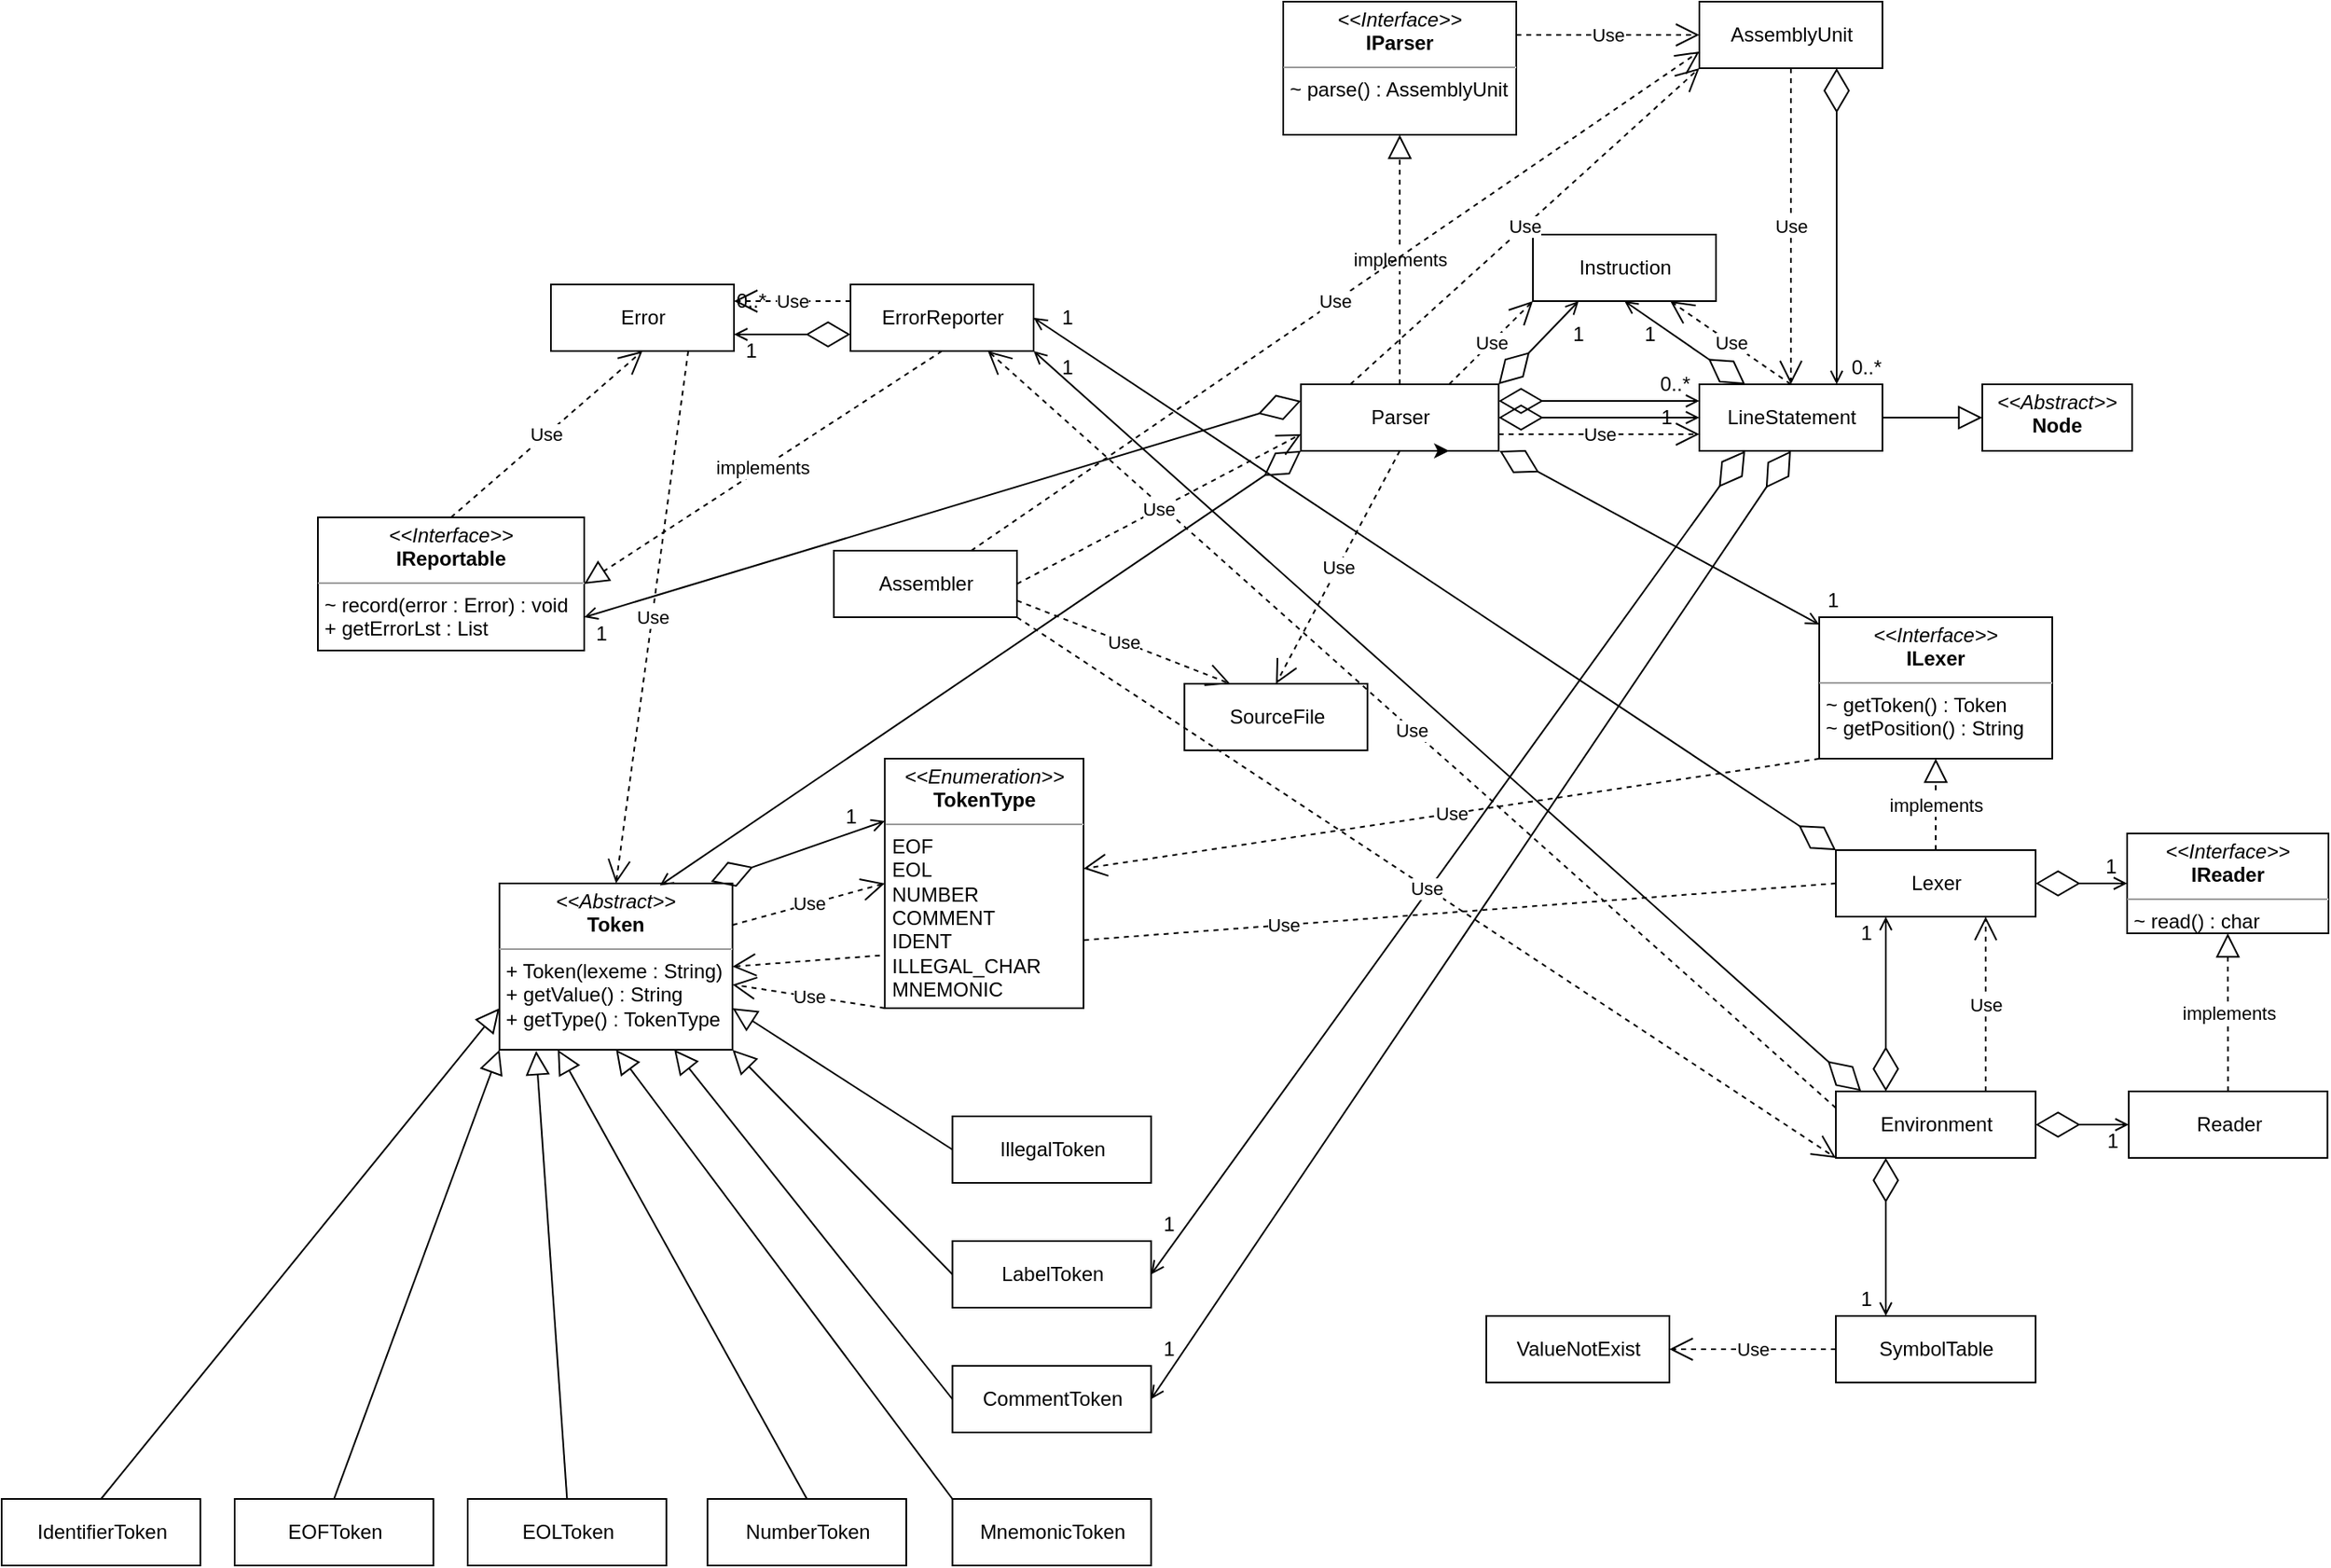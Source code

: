 <mxfile version="13.10.0" type="device"><diagram id="C5RBs43oDa-KdzZeNtuy" name="Page-1"><mxGraphModel dx="1621" dy="682" grid="1" gridSize="10" guides="1" tooltips="1" connect="1" arrows="1" fold="1" page="0" pageScale="1" pageWidth="827" pageHeight="1169" math="0" shadow="0"><root><mxCell id="WIyWlLk6GJQsqaUBKTNV-0"/><mxCell id="WIyWlLk6GJQsqaUBKTNV-1" parent="WIyWlLk6GJQsqaUBKTNV-0"/><mxCell id="xSu46usnXrY1J6GmOUCb-12" value="Assembler" style="html=1;" parent="WIyWlLk6GJQsqaUBKTNV-1" vertex="1"><mxGeometry x="370" y="350" width="110" height="40" as="geometry"/></mxCell><mxCell id="xSu46usnXrY1J6GmOUCb-17" value="Error" style="html=1;" parent="WIyWlLk6GJQsqaUBKTNV-1" vertex="1"><mxGeometry x="200" y="190" width="110" height="40" as="geometry"/></mxCell><mxCell id="xSu46usnXrY1J6GmOUCb-23" value="SourceFile" style="html=1;" parent="WIyWlLk6GJQsqaUBKTNV-1" vertex="1"><mxGeometry x="580.63" y="430" width="110" height="40" as="geometry"/></mxCell><mxCell id="xSu46usnXrY1J6GmOUCb-26" value="&lt;p style=&quot;margin: 0px ; margin-top: 4px ; text-align: center&quot;&gt;&lt;i&gt;&amp;lt;&amp;lt;Interface&amp;gt;&amp;gt;&lt;/i&gt;&lt;br&gt;&lt;/p&gt;&lt;div style=&quot;text-align: center&quot;&gt;&lt;b&gt;IReportable&lt;/b&gt;&lt;/div&gt;&lt;hr size=&quot;1&quot;&gt;&lt;p style=&quot;margin: 0px ; margin-left: 4px&quot;&gt;~ record(error : Error) : void&lt;br&gt;&lt;/p&gt;&lt;p style=&quot;margin: 0px ; margin-left: 4px&quot;&gt;+ getErrorLst : List&lt;/p&gt;" style="verticalAlign=top;align=left;overflow=fill;fontSize=12;fontFamily=Helvetica;html=1;" parent="WIyWlLk6GJQsqaUBKTNV-1" vertex="1"><mxGeometry x="60" y="330" width="160" height="80" as="geometry"/></mxCell><mxCell id="xSu46usnXrY1J6GmOUCb-27" value="&lt;p style=&quot;margin: 0px ; margin-top: 4px ; text-align: center&quot;&gt;&lt;i&gt;&amp;lt;&amp;lt;Interface&amp;gt;&amp;gt;&lt;/i&gt;&lt;br&gt;&lt;/p&gt;&lt;div style=&quot;text-align: center&quot;&gt;&lt;b&gt;IParser&lt;/b&gt;&lt;/div&gt;&lt;hr size=&quot;1&quot;&gt;&lt;p style=&quot;margin: 0px ; margin-left: 4px&quot;&gt;~ parse() : AssemblyUnit&lt;br&gt;&lt;/p&gt;" style="verticalAlign=top;align=left;overflow=fill;fontSize=12;fontFamily=Helvetica;html=1;" parent="WIyWlLk6GJQsqaUBKTNV-1" vertex="1"><mxGeometry x="640" y="20" width="140" height="80" as="geometry"/></mxCell><mxCell id="xSu46usnXrY1J6GmOUCb-28" value="Use" style="endArrow=open;endSize=12;dashed=1;html=1;exitX=0.5;exitY=0;exitDx=0;exitDy=0;entryX=0.5;entryY=1;entryDx=0;entryDy=0;" parent="WIyWlLk6GJQsqaUBKTNV-1" source="xSu46usnXrY1J6GmOUCb-26" target="xSu46usnXrY1J6GmOUCb-17" edge="1"><mxGeometry width="160" relative="1" as="geometry"><mxPoint x="320" y="330" as="sourcePoint"/><mxPoint x="390" y="140" as="targetPoint"/></mxGeometry></mxCell><mxCell id="xSu46usnXrY1J6GmOUCb-31" value="ErrorReporter" style="html=1;" parent="WIyWlLk6GJQsqaUBKTNV-1" vertex="1"><mxGeometry x="380" y="190" width="110" height="40" as="geometry"/></mxCell><mxCell id="xSu46usnXrY1J6GmOUCb-32" value="Use" style="endArrow=open;endSize=12;dashed=1;html=1;exitX=0;exitY=0.25;exitDx=0;exitDy=0;entryX=1;entryY=0.25;entryDx=0;entryDy=0;" parent="WIyWlLk6GJQsqaUBKTNV-1" source="xSu46usnXrY1J6GmOUCb-31" target="xSu46usnXrY1J6GmOUCb-17" edge="1"><mxGeometry width="160" relative="1" as="geometry"><mxPoint x="320" y="330" as="sourcePoint"/><mxPoint x="480" y="330" as="targetPoint"/></mxGeometry></mxCell><mxCell id="xSu46usnXrY1J6GmOUCb-36" value="" style="endArrow=diamondThin;endFill=0;endSize=24;html=1;entryX=0;entryY=0.75;entryDx=0;entryDy=0;exitX=1;exitY=0.75;exitDx=0;exitDy=0;startArrow=open;startFill=0;" parent="WIyWlLk6GJQsqaUBKTNV-1" source="xSu46usnXrY1J6GmOUCb-17" target="xSu46usnXrY1J6GmOUCb-31" edge="1"><mxGeometry width="160" relative="1" as="geometry"><mxPoint x="292.5" y="90" as="sourcePoint"/><mxPoint x="292.5" y="170" as="targetPoint"/></mxGeometry></mxCell><mxCell id="xSu46usnXrY1J6GmOUCb-37" value="implements" style="endArrow=block;dashed=1;endFill=0;endSize=12;html=1;entryX=1;entryY=0.5;entryDx=0;entryDy=0;exitX=0.5;exitY=1;exitDx=0;exitDy=0;" parent="WIyWlLk6GJQsqaUBKTNV-1" source="xSu46usnXrY1J6GmOUCb-31" target="xSu46usnXrY1J6GmOUCb-26" edge="1"><mxGeometry width="160" relative="1" as="geometry"><mxPoint x="475" y="230" as="sourcePoint"/><mxPoint x="480" y="330" as="targetPoint"/></mxGeometry></mxCell><mxCell id="xSu46usnXrY1J6GmOUCb-38" value="Parser" style="html=1;" parent="WIyWlLk6GJQsqaUBKTNV-1" vertex="1"><mxGeometry x="650.63" y="250" width="118.75" height="40" as="geometry"/></mxCell><mxCell id="xSu46usnXrY1J6GmOUCb-39" value="AssemblyUnit" style="html=1;" parent="WIyWlLk6GJQsqaUBKTNV-1" vertex="1"><mxGeometry x="890" y="20" width="110" height="40" as="geometry"/></mxCell><mxCell id="xSu46usnXrY1J6GmOUCb-40" value="implements" style="endArrow=block;dashed=1;endFill=0;endSize=12;html=1;exitX=0.5;exitY=0;exitDx=0;exitDy=0;entryX=0.5;entryY=1;entryDx=0;entryDy=0;" parent="WIyWlLk6GJQsqaUBKTNV-1" source="xSu46usnXrY1J6GmOUCb-38" target="xSu46usnXrY1J6GmOUCb-27" edge="1"><mxGeometry width="160" relative="1" as="geometry"><mxPoint x="410" y="310" as="sourcePoint"/><mxPoint x="570" y="310" as="targetPoint"/></mxGeometry></mxCell><mxCell id="xSu46usnXrY1J6GmOUCb-41" value="Use" style="endArrow=open;endSize=12;dashed=1;html=1;exitX=1;exitY=0.25;exitDx=0;exitDy=0;entryX=0;entryY=0.5;entryDx=0;entryDy=0;" parent="WIyWlLk6GJQsqaUBKTNV-1" source="xSu46usnXrY1J6GmOUCb-27" target="xSu46usnXrY1J6GmOUCb-39" edge="1"><mxGeometry width="160" relative="1" as="geometry"><mxPoint x="410" y="310" as="sourcePoint"/><mxPoint x="570" y="310" as="targetPoint"/></mxGeometry></mxCell><mxCell id="xSu46usnXrY1J6GmOUCb-45" value="LineStatement" style="html=1;" parent="WIyWlLk6GJQsqaUBKTNV-1" vertex="1"><mxGeometry x="890" y="250" width="110" height="40" as="geometry"/></mxCell><mxCell id="xSu46usnXrY1J6GmOUCb-47" value="" style="endArrow=diamondThin;endFill=0;endSize=24;html=1;entryX=0.75;entryY=1;entryDx=0;entryDy=0;exitX=0.75;exitY=0;exitDx=0;exitDy=0;startArrow=open;startFill=0;" parent="WIyWlLk6GJQsqaUBKTNV-1" source="xSu46usnXrY1J6GmOUCb-45" target="xSu46usnXrY1J6GmOUCb-39" edge="1"><mxGeometry width="160" relative="1" as="geometry"><mxPoint x="382.5" y="70" as="sourcePoint"/><mxPoint x="382.5" y="150" as="targetPoint"/></mxGeometry></mxCell><mxCell id="xSu46usnXrY1J6GmOUCb-48" value="" style="endArrow=diamondThin;endFill=0;endSize=24;html=1;entryX=1;entryY=0.25;entryDx=0;entryDy=0;exitX=0;exitY=0.25;exitDx=0;exitDy=0;startArrow=open;startFill=0;" parent="WIyWlLk6GJQsqaUBKTNV-1" source="xSu46usnXrY1J6GmOUCb-45" target="xSu46usnXrY1J6GmOUCb-38" edge="1"><mxGeometry width="160" relative="1" as="geometry"><mxPoint x="392.5" y="80" as="sourcePoint"/><mxPoint x="392.5" y="160" as="targetPoint"/></mxGeometry></mxCell><mxCell id="xSu46usnXrY1J6GmOUCb-49" value="Use" style="endArrow=open;endSize=12;dashed=1;html=1;exitX=1;exitY=0.75;exitDx=0;exitDy=0;entryX=0;entryY=0.75;entryDx=0;entryDy=0;" parent="WIyWlLk6GJQsqaUBKTNV-1" source="xSu46usnXrY1J6GmOUCb-38" target="xSu46usnXrY1J6GmOUCb-45" edge="1"><mxGeometry width="160" relative="1" as="geometry"><mxPoint x="580" y="300" as="sourcePoint"/><mxPoint x="740" y="300" as="targetPoint"/></mxGeometry></mxCell><mxCell id="xSu46usnXrY1J6GmOUCb-50" value="Instruction" style="html=1;" parent="WIyWlLk6GJQsqaUBKTNV-1" vertex="1"><mxGeometry x="790" y="160" width="110" height="40" as="geometry"/></mxCell><mxCell id="xSu46usnXrY1J6GmOUCb-51" value="" style="endArrow=diamondThin;endFill=0;endSize=24;html=1;entryX=0.25;entryY=0;entryDx=0;entryDy=0;exitX=0.5;exitY=1;exitDx=0;exitDy=0;startArrow=open;startFill=0;" parent="WIyWlLk6GJQsqaUBKTNV-1" source="xSu46usnXrY1J6GmOUCb-50" target="xSu46usnXrY1J6GmOUCb-45" edge="1"><mxGeometry width="160" relative="1" as="geometry"><mxPoint x="880" y="240.0" as="sourcePoint"/><mxPoint x="779.38" y="240.0" as="targetPoint"/></mxGeometry></mxCell><mxCell id="xSu46usnXrY1J6GmOUCb-52" value="Use" style="endArrow=open;endSize=12;dashed=1;html=1;exitX=0.75;exitY=0;exitDx=0;exitDy=0;entryX=0;entryY=1;entryDx=0;entryDy=0;" parent="WIyWlLk6GJQsqaUBKTNV-1" source="xSu46usnXrY1J6GmOUCb-38" target="xSu46usnXrY1J6GmOUCb-50" edge="1"><mxGeometry width="160" relative="1" as="geometry"><mxPoint x="580" y="300" as="sourcePoint"/><mxPoint x="740" y="300" as="targetPoint"/></mxGeometry></mxCell><mxCell id="xSu46usnXrY1J6GmOUCb-53" value="Use" style="endArrow=open;endSize=12;dashed=1;html=1;exitX=0.5;exitY=0;exitDx=0;exitDy=0;entryX=0.75;entryY=1;entryDx=0;entryDy=0;" parent="WIyWlLk6GJQsqaUBKTNV-1" source="xSu46usnXrY1J6GmOUCb-45" target="xSu46usnXrY1J6GmOUCb-50" edge="1"><mxGeometry width="160" relative="1" as="geometry"><mxPoint x="580" y="300" as="sourcePoint"/><mxPoint x="740" y="300" as="targetPoint"/></mxGeometry></mxCell><mxCell id="xSu46usnXrY1J6GmOUCb-55" value="CommentToken" style="html=1;" parent="WIyWlLk6GJQsqaUBKTNV-1" vertex="1"><mxGeometry x="441.25" y="840" width="119.38" height="40" as="geometry"/></mxCell><mxCell id="xSu46usnXrY1J6GmOUCb-56" value="EOLToken" style="html=1;" parent="WIyWlLk6GJQsqaUBKTNV-1" vertex="1"><mxGeometry x="150" y="920" width="119.38" height="40" as="geometry"/></mxCell><mxCell id="xSu46usnXrY1J6GmOUCb-57" value="NumberToken" style="html=1;" parent="WIyWlLk6GJQsqaUBKTNV-1" vertex="1"><mxGeometry x="294.12" y="920" width="119.38" height="40" as="geometry"/></mxCell><mxCell id="xSu46usnXrY1J6GmOUCb-58" value="MnemonicToken" style="html=1;" parent="WIyWlLk6GJQsqaUBKTNV-1" vertex="1"><mxGeometry x="441.25" y="920" width="119.38" height="40" as="geometry"/></mxCell><mxCell id="xSu46usnXrY1J6GmOUCb-59" value="IllegalToken" style="html=1;" parent="WIyWlLk6GJQsqaUBKTNV-1" vertex="1"><mxGeometry x="441.25" y="690" width="119.38" height="40" as="geometry"/></mxCell><mxCell id="xSu46usnXrY1J6GmOUCb-60" value="LabelToken" style="html=1;" parent="WIyWlLk6GJQsqaUBKTNV-1" vertex="1"><mxGeometry x="441.25" y="765" width="119.38" height="40" as="geometry"/></mxCell><mxCell id="xSu46usnXrY1J6GmOUCb-61" value="" style="endArrow=block;endFill=0;endSize=12;html=1;exitX=0;exitY=0.5;exitDx=0;exitDy=0;entryX=0.75;entryY=1;entryDx=0;entryDy=0;" parent="WIyWlLk6GJQsqaUBKTNV-1" source="xSu46usnXrY1J6GmOUCb-55" target="xSu46usnXrY1J6GmOUCb-63" edge="1"><mxGeometry width="160" relative="1" as="geometry"><mxPoint x="600" y="600" as="sourcePoint"/><mxPoint x="510" y="710" as="targetPoint"/></mxGeometry></mxCell><mxCell id="xSu46usnXrY1J6GmOUCb-63" value="&lt;p style=&quot;margin: 0px ; margin-top: 4px ; text-align: center&quot;&gt;&lt;i&gt;&amp;lt;&amp;lt;Abstract&amp;gt;&amp;gt;&lt;/i&gt;&lt;br&gt;&lt;/p&gt;&lt;div style=&quot;text-align: center&quot;&gt;&lt;b&gt;Token&lt;/b&gt;&lt;/div&gt;&lt;hr size=&quot;1&quot;&gt;&lt;p style=&quot;margin: 0px ; margin-left: 4px&quot;&gt;&lt;span&gt;+ Token(lexeme : String)&lt;/span&gt;&lt;/p&gt;&lt;p style=&quot;margin: 0px ; margin-left: 4px&quot;&gt;&lt;span&gt;+ getValue() : String&lt;/span&gt;&lt;br&gt;&lt;/p&gt;&lt;p style=&quot;margin: 0px ; margin-left: 4px&quot;&gt;&lt;span&gt;+ getType() : TokenType&lt;/span&gt;&lt;/p&gt;" style="verticalAlign=top;align=left;overflow=fill;fontSize=12;fontFamily=Helvetica;html=1;" parent="WIyWlLk6GJQsqaUBKTNV-1" vertex="1"><mxGeometry x="169.12" y="550" width="140" height="100" as="geometry"/></mxCell><mxCell id="xSu46usnXrY1J6GmOUCb-64" value="" style="endArrow=block;endFill=0;endSize=12;html=1;entryX=1;entryY=0.75;entryDx=0;entryDy=0;exitX=0;exitY=0.5;exitDx=0;exitDy=0;" parent="WIyWlLk6GJQsqaUBKTNV-1" source="xSu46usnXrY1J6GmOUCb-59" target="xSu46usnXrY1J6GmOUCb-63" edge="1"><mxGeometry width="160" relative="1" as="geometry"><mxPoint x="520" y="590" as="sourcePoint"/><mxPoint x="460.63" y="370" as="targetPoint"/></mxGeometry></mxCell><mxCell id="xSu46usnXrY1J6GmOUCb-65" value="" style="endArrow=block;endFill=0;endSize=12;html=1;exitX=0;exitY=0.5;exitDx=0;exitDy=0;entryX=1;entryY=1;entryDx=0;entryDy=0;" parent="WIyWlLk6GJQsqaUBKTNV-1" source="xSu46usnXrY1J6GmOUCb-60" target="xSu46usnXrY1J6GmOUCb-63" edge="1"><mxGeometry width="160" relative="1" as="geometry"><mxPoint x="370" y="510" as="sourcePoint"/><mxPoint x="273" y="650" as="targetPoint"/></mxGeometry></mxCell><mxCell id="xSu46usnXrY1J6GmOUCb-66" value="" style="endArrow=block;endFill=0;endSize=12;html=1;exitX=0.5;exitY=0;exitDx=0;exitDy=0;entryX=0.157;entryY=1.007;entryDx=0;entryDy=0;entryPerimeter=0;" parent="WIyWlLk6GJQsqaUBKTNV-1" source="xSu46usnXrY1J6GmOUCb-56" edge="1" target="xSu46usnXrY1J6GmOUCb-63"><mxGeometry width="160" relative="1" as="geometry"><mxPoint x="380" y="520" as="sourcePoint"/><mxPoint x="330" y="600" as="targetPoint"/></mxGeometry></mxCell><mxCell id="xSu46usnXrY1J6GmOUCb-67" value="" style="endArrow=block;endFill=0;endSize=12;html=1;exitX=0;exitY=0;exitDx=0;exitDy=0;entryX=0.5;entryY=1;entryDx=0;entryDy=0;" parent="WIyWlLk6GJQsqaUBKTNV-1" source="xSu46usnXrY1J6GmOUCb-58" target="xSu46usnXrY1J6GmOUCb-63" edge="1"><mxGeometry width="160" relative="1" as="geometry"><mxPoint x="390" y="530" as="sourcePoint"/><mxPoint x="222" y="652" as="targetPoint"/></mxGeometry></mxCell><mxCell id="xSu46usnXrY1J6GmOUCb-68" value="" style="endArrow=block;endFill=0;endSize=12;html=1;exitX=0.5;exitY=0;exitDx=0;exitDy=0;entryX=0.25;entryY=1;entryDx=0;entryDy=0;" parent="WIyWlLk6GJQsqaUBKTNV-1" source="xSu46usnXrY1J6GmOUCb-57" target="xSu46usnXrY1J6GmOUCb-63" edge="1"><mxGeometry width="160" relative="1" as="geometry"><mxPoint x="740" y="870" as="sourcePoint"/><mxPoint x="197" y="653" as="targetPoint"/></mxGeometry></mxCell><mxCell id="xSu46usnXrY1J6GmOUCb-69" value="ValueNotExist" style="html=1;" parent="WIyWlLk6GJQsqaUBKTNV-1" vertex="1"><mxGeometry x="762" y="810" width="110" height="40" as="geometry"/></mxCell><mxCell id="xSu46usnXrY1J6GmOUCb-70" value="" style="endArrow=diamondThin;endFill=0;endSize=24;html=1;exitX=1;exitY=0.5;exitDx=0;exitDy=0;startArrow=open;startFill=0;entryX=0.5;entryY=1;entryDx=0;entryDy=0;" parent="WIyWlLk6GJQsqaUBKTNV-1" source="xSu46usnXrY1J6GmOUCb-55" target="xSu46usnXrY1J6GmOUCb-45" edge="1"><mxGeometry width="160" relative="1" as="geometry"><mxPoint x="810" y="290.0" as="sourcePoint"/><mxPoint x="820" y="460" as="targetPoint"/></mxGeometry></mxCell><mxCell id="xSu46usnXrY1J6GmOUCb-71" value="" style="endArrow=diamondThin;endFill=0;endSize=24;html=1;exitX=1;exitY=0.5;exitDx=0;exitDy=0;startArrow=open;startFill=0;entryX=0.25;entryY=1;entryDx=0;entryDy=0;" parent="WIyWlLk6GJQsqaUBKTNV-1" source="xSu46usnXrY1J6GmOUCb-60" target="xSu46usnXrY1J6GmOUCb-45" edge="1"><mxGeometry width="160" relative="1" as="geometry"><mxPoint x="820" y="300.0" as="sourcePoint"/><mxPoint x="730" y="450" as="targetPoint"/></mxGeometry></mxCell><mxCell id="xSu46usnXrY1J6GmOUCb-73" value="IdentifierToken" style="html=1;" parent="WIyWlLk6GJQsqaUBKTNV-1" vertex="1"><mxGeometry x="-130" y="920" width="119.38" height="40" as="geometry"/></mxCell><mxCell id="xSu46usnXrY1J6GmOUCb-74" value="EOFToken" style="html=1;" parent="WIyWlLk6GJQsqaUBKTNV-1" vertex="1"><mxGeometry x="10" y="920" width="119.38" height="40" as="geometry"/></mxCell><mxCell id="xSu46usnXrY1J6GmOUCb-75" value="" style="endArrow=block;endFill=0;endSize=12;html=1;exitX=0.5;exitY=0;exitDx=0;exitDy=0;entryX=0;entryY=0.75;entryDx=0;entryDy=0;" parent="WIyWlLk6GJQsqaUBKTNV-1" edge="1" target="xSu46usnXrY1J6GmOUCb-63" source="xSu46usnXrY1J6GmOUCb-73"><mxGeometry width="160" relative="1" as="geometry"><mxPoint x="560" y="990" as="sourcePoint"/><mxPoint x="230" y="650" as="targetPoint"/></mxGeometry></mxCell><mxCell id="xSu46usnXrY1J6GmOUCb-76" value="" style="endArrow=block;endFill=0;endSize=12;html=1;exitX=0.5;exitY=0;exitDx=0;exitDy=0;entryX=0;entryY=1;entryDx=0;entryDy=0;" parent="WIyWlLk6GJQsqaUBKTNV-1" source="xSu46usnXrY1J6GmOUCb-74" target="xSu46usnXrY1J6GmOUCb-63" edge="1"><mxGeometry width="160" relative="1" as="geometry"><mxPoint x="370" y="510" as="sourcePoint"/><mxPoint x="360" y="660" as="targetPoint"/></mxGeometry></mxCell><mxCell id="xSu46usnXrY1J6GmOUCb-77" value="&lt;p style=&quot;margin: 0px ; margin-top: 4px ; text-align: center&quot;&gt;&lt;i&gt;&amp;lt;&amp;lt;Abstract&amp;gt;&amp;gt;&lt;/i&gt;&lt;br&gt;&lt;/p&gt;&lt;div style=&quot;text-align: center&quot;&gt;&lt;b&gt;Node&lt;/b&gt;&lt;/div&gt;" style="verticalAlign=top;align=left;overflow=fill;fontSize=12;fontFamily=Helvetica;html=1;" parent="WIyWlLk6GJQsqaUBKTNV-1" vertex="1"><mxGeometry x="1060" y="250" width="90" height="40" as="geometry"/></mxCell><mxCell id="xSu46usnXrY1J6GmOUCb-78" value="" style="endArrow=block;endFill=0;endSize=12;html=1;exitX=1;exitY=0.5;exitDx=0;exitDy=0;entryX=0;entryY=0.5;entryDx=0;entryDy=0;" parent="WIyWlLk6GJQsqaUBKTNV-1" source="xSu46usnXrY1J6GmOUCb-45" target="xSu46usnXrY1J6GmOUCb-77" edge="1"><mxGeometry width="160" relative="1" as="geometry"><mxPoint x="490" y="585" as="sourcePoint"/><mxPoint x="930" y="450" as="targetPoint"/></mxGeometry></mxCell><mxCell id="xSu46usnXrY1J6GmOUCb-79" value="" style="endArrow=diamondThin;endFill=0;endSize=24;html=1;exitX=0;exitY=0.25;exitDx=0;exitDy=0;startArrow=open;startFill=0;entryX=0.907;entryY=-0.01;entryDx=0;entryDy=0;entryPerimeter=0;" parent="WIyWlLk6GJQsqaUBKTNV-1" source="xSu46usnXrY1J6GmOUCb-72" target="xSu46usnXrY1J6GmOUCb-63" edge="1"><mxGeometry width="160" relative="1" as="geometry"><mxPoint x="622.5" y="800" as="sourcePoint"/><mxPoint x="320" y="520" as="targetPoint"/></mxGeometry></mxCell><mxCell id="xSu46usnXrY1J6GmOUCb-80" value="Use" style="endArrow=open;endSize=12;dashed=1;html=1;entryX=0;entryY=0.5;entryDx=0;entryDy=0;exitX=1;exitY=0.25;exitDx=0;exitDy=0;" parent="WIyWlLk6GJQsqaUBKTNV-1" source="xSu46usnXrY1J6GmOUCb-63" target="xSu46usnXrY1J6GmOUCb-72" edge="1"><mxGeometry width="160" relative="1" as="geometry"><mxPoint x="520" y="660" as="sourcePoint"/><mxPoint x="680" y="660" as="targetPoint"/></mxGeometry></mxCell><mxCell id="xSu46usnXrY1J6GmOUCb-82" value="&lt;p style=&quot;margin: 0px ; margin-top: 4px ; text-align: center&quot;&gt;&lt;i&gt;&amp;lt;&amp;lt;Interface&amp;gt;&amp;gt;&lt;/i&gt;&lt;br&gt;&lt;/p&gt;&lt;div style=&quot;text-align: center&quot;&gt;&lt;b&gt;IReader&lt;/b&gt;&lt;/div&gt;&lt;hr size=&quot;1&quot;&gt;&lt;p style=&quot;margin: 0px ; margin-left: 4px&quot;&gt;~ read() : char&lt;br&gt;&lt;/p&gt;" style="verticalAlign=top;align=left;overflow=fill;fontSize=12;fontFamily=Helvetica;html=1;" parent="WIyWlLk6GJQsqaUBKTNV-1" vertex="1"><mxGeometry x="1147.03" y="520" width="120.95" height="60" as="geometry"/></mxCell><mxCell id="xSu46usnXrY1J6GmOUCb-83" value="Reader" style="html=1;" parent="WIyWlLk6GJQsqaUBKTNV-1" vertex="1"><mxGeometry x="1147.98" y="675" width="119.37" height="40" as="geometry"/></mxCell><mxCell id="xSu46usnXrY1J6GmOUCb-84" value="implements" style="endArrow=block;dashed=1;endFill=0;endSize=12;html=1;exitX=0.5;exitY=0;exitDx=0;exitDy=0;entryX=0.5;entryY=1;entryDx=0;entryDy=0;" parent="WIyWlLk6GJQsqaUBKTNV-1" source="xSu46usnXrY1J6GmOUCb-83" target="xSu46usnXrY1J6GmOUCb-82" edge="1"><mxGeometry width="160" relative="1" as="geometry"><mxPoint x="697.98" y="790" as="sourcePoint"/><mxPoint x="857.98" y="790" as="targetPoint"/></mxGeometry></mxCell><mxCell id="xSu46usnXrY1J6GmOUCb-85" value="Environment" style="html=1;" parent="WIyWlLk6GJQsqaUBKTNV-1" vertex="1"><mxGeometry x="972.03" y="675" width="120" height="40" as="geometry"/></mxCell><mxCell id="xSu46usnXrY1J6GmOUCb-86" value="" style="endArrow=diamondThin;endFill=0;endSize=24;html=1;startArrow=open;startFill=0;entryX=1;entryY=0.5;entryDx=0;entryDy=0;exitX=0;exitY=0.5;exitDx=0;exitDy=0;" parent="WIyWlLk6GJQsqaUBKTNV-1" source="xSu46usnXrY1J6GmOUCb-83" target="xSu46usnXrY1J6GmOUCb-85" edge="1"><mxGeometry width="160" relative="1" as="geometry"><mxPoint x="1217.03" y="730" as="sourcePoint"/><mxPoint x="1137.03" y="680" as="targetPoint"/></mxGeometry></mxCell><mxCell id="xSu46usnXrY1J6GmOUCb-88" value="SymbolTable" style="html=1;" parent="WIyWlLk6GJQsqaUBKTNV-1" vertex="1"><mxGeometry x="972.03" y="810" width="120" height="40" as="geometry"/></mxCell><mxCell id="xSu46usnXrY1J6GmOUCb-89" value="" style="endArrow=diamondThin;endFill=0;endSize=24;html=1;exitX=0.25;exitY=0;exitDx=0;exitDy=0;startArrow=open;startFill=0;entryX=0.25;entryY=1;entryDx=0;entryDy=0;" parent="WIyWlLk6GJQsqaUBKTNV-1" source="xSu46usnXrY1J6GmOUCb-88" target="xSu46usnXrY1J6GmOUCb-85" edge="1"><mxGeometry width="160" relative="1" as="geometry"><mxPoint x="1106.41" y="760" as="sourcePoint"/><mxPoint x="1197.03" y="760" as="targetPoint"/></mxGeometry></mxCell><mxCell id="xSu46usnXrY1J6GmOUCb-91" value="Lexer" style="html=1;" parent="WIyWlLk6GJQsqaUBKTNV-1" vertex="1"><mxGeometry x="972.03" y="530" width="120" height="40" as="geometry"/></mxCell><mxCell id="xSu46usnXrY1J6GmOUCb-92" value="" style="endArrow=diamondThin;endFill=0;endSize=24;html=1;entryX=0.25;entryY=0;entryDx=0;entryDy=0;exitX=0.25;exitY=1;exitDx=0;exitDy=0;startArrow=open;startFill=0;" parent="WIyWlLk6GJQsqaUBKTNV-1" source="xSu46usnXrY1J6GmOUCb-91" target="xSu46usnXrY1J6GmOUCb-85" edge="1"><mxGeometry width="160" relative="1" as="geometry"><mxPoint x="928.9" y="560" as="sourcePoint"/><mxPoint x="1305.78" y="740" as="targetPoint"/></mxGeometry></mxCell><mxCell id="xSu46usnXrY1J6GmOUCb-93" value="Use" style="endArrow=open;endSize=12;dashed=1;html=1;exitX=0.75;exitY=0;exitDx=0;exitDy=0;entryX=0.75;entryY=1;entryDx=0;entryDy=0;" parent="WIyWlLk6GJQsqaUBKTNV-1" source="xSu46usnXrY1J6GmOUCb-85" target="xSu46usnXrY1J6GmOUCb-91" edge="1"><mxGeometry width="160" relative="1" as="geometry"><mxPoint x="1305.78" y="760" as="sourcePoint"/><mxPoint x="1276.4" y="780" as="targetPoint"/></mxGeometry></mxCell><mxCell id="xSu46usnXrY1J6GmOUCb-94" value="" style="endArrow=diamondThin;endFill=0;endSize=24;html=1;entryX=1;entryY=0.5;entryDx=0;entryDy=0;startArrow=open;startFill=0;exitX=0;exitY=0.5;exitDx=0;exitDy=0;" parent="WIyWlLk6GJQsqaUBKTNV-1" source="xSu46usnXrY1J6GmOUCb-82" target="xSu46usnXrY1J6GmOUCb-91" edge="1"><mxGeometry width="160" relative="1" as="geometry"><mxPoint x="1277.03" y="510" as="sourcePoint"/><mxPoint x="1227.03" y="740" as="targetPoint"/></mxGeometry></mxCell><mxCell id="xSu46usnXrY1J6GmOUCb-95" value="Use" style="endArrow=open;endSize=12;dashed=1;html=1;exitX=0;exitY=0.5;exitDx=0;exitDy=0;entryX=1;entryY=0.5;entryDx=0;entryDy=0;" parent="WIyWlLk6GJQsqaUBKTNV-1" source="xSu46usnXrY1J6GmOUCb-91" target="xSu46usnXrY1J6GmOUCb-63" edge="1"><mxGeometry width="160" relative="1" as="geometry"><mxPoint x="970" y="575" as="sourcePoint"/><mxPoint x="280" y="610" as="targetPoint"/><Array as="points"/></mxGeometry></mxCell><mxCell id="xSu46usnXrY1J6GmOUCb-96" value="&lt;p style=&quot;margin: 0px ; margin-top: 4px ; text-align: center&quot;&gt;&lt;i&gt;&amp;lt;&amp;lt;Interface&amp;gt;&amp;gt;&lt;/i&gt;&lt;br&gt;&lt;/p&gt;&lt;div style=&quot;text-align: center&quot;&gt;&lt;b&gt;ILexer&lt;/b&gt;&lt;/div&gt;&lt;hr size=&quot;1&quot;&gt;&lt;p style=&quot;margin: 0px ; margin-left: 4px&quot;&gt;~ getToken() : Token&lt;/p&gt;&lt;p style=&quot;margin: 0px ; margin-left: 4px&quot;&gt;~ getPosition() : String&lt;/p&gt;" style="verticalAlign=top;align=left;overflow=fill;fontSize=12;fontFamily=Helvetica;html=1;" parent="WIyWlLk6GJQsqaUBKTNV-1" vertex="1"><mxGeometry x="962.03" y="390" width="140" height="85" as="geometry"/></mxCell><mxCell id="xSu46usnXrY1J6GmOUCb-97" value="implements" style="endArrow=block;dashed=1;endFill=0;endSize=12;html=1;exitX=0.5;exitY=0;exitDx=0;exitDy=0;entryX=0.5;entryY=1;entryDx=0;entryDy=0;" parent="WIyWlLk6GJQsqaUBKTNV-1" source="xSu46usnXrY1J6GmOUCb-91" target="xSu46usnXrY1J6GmOUCb-96" edge="1"><mxGeometry width="160" relative="1" as="geometry"><mxPoint x="1027.665" y="530" as="sourcePoint"/><mxPoint x="677.98" y="645" as="targetPoint"/></mxGeometry></mxCell><mxCell id="xSu46usnXrY1J6GmOUCb-98" value="Use" style="endArrow=open;endSize=12;dashed=1;html=1;exitX=0;exitY=1;exitDx=0;exitDy=0;" parent="WIyWlLk6GJQsqaUBKTNV-1" source="xSu46usnXrY1J6GmOUCb-72" target="xSu46usnXrY1J6GmOUCb-63" edge="1"><mxGeometry width="160" relative="1" as="geometry"><mxPoint x="965" y="560" as="sourcePoint"/><mxPoint x="430" y="560" as="targetPoint"/></mxGeometry></mxCell><mxCell id="xSu46usnXrY1J6GmOUCb-99" value="" style="endArrow=diamondThin;endFill=0;endSize=24;html=1;startArrow=open;startFill=0;" parent="WIyWlLk6GJQsqaUBKTNV-1" source="xSu46usnXrY1J6GmOUCb-96" edge="1"><mxGeometry width="160" relative="1" as="geometry"><mxPoint x="810" y="290" as="sourcePoint"/><mxPoint x="770" y="290" as="targetPoint"/></mxGeometry></mxCell><mxCell id="xPq2tLkL5Jogo3bYWdEb-2" value="1" style="text;html=1;align=center;verticalAlign=middle;resizable=0;points=[];autosize=1;" parent="WIyWlLk6GJQsqaUBKTNV-1" vertex="1"><mxGeometry x="370" y="500" width="20" height="20" as="geometry"/></mxCell><mxCell id="xPq2tLkL5Jogo3bYWdEb-9" value="0..*" style="text;html=1;align=center;verticalAlign=middle;resizable=0;points=[];autosize=1;" parent="WIyWlLk6GJQsqaUBKTNV-1" vertex="1"><mxGeometry x="305" y="190" width="30" height="20" as="geometry"/></mxCell><mxCell id="xPq2tLkL5Jogo3bYWdEb-11" value="1" style="text;html=1;align=center;verticalAlign=middle;resizable=0;points=[];autosize=1;" parent="WIyWlLk6GJQsqaUBKTNV-1" vertex="1"><mxGeometry x="980" y="570" width="20" height="20" as="geometry"/></mxCell><mxCell id="xPq2tLkL5Jogo3bYWdEb-12" value="1" style="text;html=1;align=center;verticalAlign=middle;resizable=0;points=[];autosize=1;" parent="WIyWlLk6GJQsqaUBKTNV-1" vertex="1"><mxGeometry x="980" y="790" width="20" height="20" as="geometry"/></mxCell><mxCell id="xPq2tLkL5Jogo3bYWdEb-13" value="1" style="text;html=1;align=center;verticalAlign=middle;resizable=0;points=[];autosize=1;" parent="WIyWlLk6GJQsqaUBKTNV-1" vertex="1"><mxGeometry x="1127.98" y="695" width="20" height="20" as="geometry"/></mxCell><mxCell id="xPq2tLkL5Jogo3bYWdEb-14" value="1" style="text;html=1;align=center;verticalAlign=middle;resizable=0;points=[];autosize=1;" parent="WIyWlLk6GJQsqaUBKTNV-1" vertex="1"><mxGeometry x="1127.03" y="530" width="20" height="20" as="geometry"/></mxCell><mxCell id="xPq2tLkL5Jogo3bYWdEb-15" value="0..*" style="text;html=1;align=center;verticalAlign=middle;resizable=0;points=[];autosize=1;" parent="WIyWlLk6GJQsqaUBKTNV-1" vertex="1"><mxGeometry x="860" y="240" width="30" height="20" as="geometry"/></mxCell><mxCell id="xPq2tLkL5Jogo3bYWdEb-16" value="1" style="text;html=1;align=center;verticalAlign=middle;resizable=0;points=[];autosize=1;" parent="WIyWlLk6GJQsqaUBKTNV-1" vertex="1"><mxGeometry x="850" y="210" width="20" height="20" as="geometry"/></mxCell><mxCell id="xPq2tLkL5Jogo3bYWdEb-17" value="1" style="text;html=1;align=center;verticalAlign=middle;resizable=0;points=[];autosize=1;" parent="WIyWlLk6GJQsqaUBKTNV-1" vertex="1"><mxGeometry x="500" y="200" width="20" height="20" as="geometry"/></mxCell><mxCell id="xPq2tLkL5Jogo3bYWdEb-18" value="1" style="text;html=1;align=center;verticalAlign=middle;resizable=0;points=[];autosize=1;" parent="WIyWlLk6GJQsqaUBKTNV-1" vertex="1"><mxGeometry x="500" y="230" width="20" height="20" as="geometry"/></mxCell><mxCell id="xPq2tLkL5Jogo3bYWdEb-19" value="0..*" style="text;html=1;align=center;verticalAlign=middle;resizable=0;points=[];autosize=1;" parent="WIyWlLk6GJQsqaUBKTNV-1" vertex="1"><mxGeometry x="975" y="230" width="30" height="20" as="geometry"/></mxCell><mxCell id="xPq2tLkL5Jogo3bYWdEb-20" value="1" style="text;html=1;align=center;verticalAlign=middle;resizable=0;points=[];autosize=1;" parent="WIyWlLk6GJQsqaUBKTNV-1" vertex="1"><mxGeometry x="560.63" y="745" width="20" height="20" as="geometry"/></mxCell><mxCell id="xPq2tLkL5Jogo3bYWdEb-38" value="1" style="text;html=1;align=center;verticalAlign=middle;resizable=0;points=[];autosize=1;" parent="WIyWlLk6GJQsqaUBKTNV-1" vertex="1"><mxGeometry x="960" y="370" width="20" height="20" as="geometry"/></mxCell><mxCell id="EfhlNPPiDYfHa7tNTGEx-3" value="Use" style="endArrow=open;endSize=12;dashed=1;html=1;exitX=0.5;exitY=1;exitDx=0;exitDy=0;" edge="1" parent="WIyWlLk6GJQsqaUBKTNV-1" source="xSu46usnXrY1J6GmOUCb-39" target="xSu46usnXrY1J6GmOUCb-45"><mxGeometry width="160" relative="1" as="geometry"><mxPoint x="945" y="250" as="sourcePoint"/><mxPoint x="900" y="120" as="targetPoint"/></mxGeometry></mxCell><mxCell id="EfhlNPPiDYfHa7tNTGEx-4" value="Use" style="endArrow=open;endSize=12;dashed=1;html=1;entryX=0;entryY=1;entryDx=0;entryDy=0;exitX=0.25;exitY=0;exitDx=0;exitDy=0;" edge="1" parent="WIyWlLk6GJQsqaUBKTNV-1" source="xSu46usnXrY1J6GmOUCb-38" target="xSu46usnXrY1J6GmOUCb-39"><mxGeometry width="160" relative="1" as="geometry"><mxPoint x="530" y="511.781" as="sourcePoint"/><mxPoint x="670.63" y="435" as="targetPoint"/></mxGeometry></mxCell><mxCell id="EfhlNPPiDYfHa7tNTGEx-6" value="" style="endArrow=diamondThin;endFill=0;endSize=24;html=1;exitX=1;exitY=1;exitDx=0;exitDy=0;startArrow=open;startFill=0;entryX=0.126;entryY=-0.007;entryDx=0;entryDy=0;entryPerimeter=0;" edge="1" parent="WIyWlLk6GJQsqaUBKTNV-1" source="xSu46usnXrY1J6GmOUCb-31" target="xSu46usnXrY1J6GmOUCb-85"><mxGeometry width="160" relative="1" as="geometry"><mxPoint x="1012.03" y="580" as="sourcePoint"/><mxPoint x="1012.03" y="685" as="targetPoint"/></mxGeometry></mxCell><mxCell id="EfhlNPPiDYfHa7tNTGEx-7" value="Use" style="endArrow=open;endSize=12;dashed=1;html=1;entryX=0.75;entryY=1;entryDx=0;entryDy=0;exitX=0;exitY=0.25;exitDx=0;exitDy=0;" edge="1" parent="WIyWlLk6GJQsqaUBKTNV-1" source="xSu46usnXrY1J6GmOUCb-85" target="xSu46usnXrY1J6GmOUCb-31"><mxGeometry width="160" relative="1" as="geometry"><mxPoint x="950" y="685" as="sourcePoint"/><mxPoint x="1072.03" y="580" as="targetPoint"/></mxGeometry></mxCell><mxCell id="EfhlNPPiDYfHa7tNTGEx-8" value="" style="endArrow=diamondThin;endFill=0;endSize=24;html=1;entryX=0;entryY=0;entryDx=0;entryDy=0;exitX=1;exitY=0.5;exitDx=0;exitDy=0;startArrow=open;startFill=0;" edge="1" parent="WIyWlLk6GJQsqaUBKTNV-1" source="xSu46usnXrY1J6GmOUCb-31" target="xSu46usnXrY1J6GmOUCb-91"><mxGeometry width="160" relative="1" as="geometry"><mxPoint x="1012.03" y="580" as="sourcePoint"/><mxPoint x="1012.03" y="685" as="targetPoint"/></mxGeometry></mxCell><mxCell id="EfhlNPPiDYfHa7tNTGEx-11" value="1" style="text;html=1;align=center;verticalAlign=middle;resizable=0;points=[];autosize=1;" vertex="1" parent="WIyWlLk6GJQsqaUBKTNV-1"><mxGeometry x="310" y="220" width="20" height="20" as="geometry"/></mxCell><mxCell id="EfhlNPPiDYfHa7tNTGEx-13" value="Use" style="endArrow=open;endSize=12;dashed=1;html=1;exitX=0.75;exitY=1;exitDx=0;exitDy=0;entryX=0.5;entryY=0;entryDx=0;entryDy=0;" edge="1" parent="WIyWlLk6GJQsqaUBKTNV-1" source="xSu46usnXrY1J6GmOUCb-17" target="xSu46usnXrY1J6GmOUCb-63"><mxGeometry width="160" relative="1" as="geometry"><mxPoint x="972.03" y="442.5" as="sourcePoint"/><mxPoint x="210" y="549" as="targetPoint"/></mxGeometry></mxCell><mxCell id="EfhlNPPiDYfHa7tNTGEx-14" value="" style="endArrow=diamondThin;endFill=0;endSize=24;html=1;entryX=1;entryY=0;entryDx=0;entryDy=0;exitX=0.25;exitY=1;exitDx=0;exitDy=0;startArrow=open;startFill=0;" edge="1" parent="WIyWlLk6GJQsqaUBKTNV-1" source="xSu46usnXrY1J6GmOUCb-50" target="xSu46usnXrY1J6GmOUCb-38"><mxGeometry width="160" relative="1" as="geometry"><mxPoint x="855" y="210" as="sourcePoint"/><mxPoint x="927.5" y="260" as="targetPoint"/></mxGeometry></mxCell><mxCell id="EfhlNPPiDYfHa7tNTGEx-15" value="1" style="text;html=1;align=center;verticalAlign=middle;resizable=0;points=[];autosize=1;" vertex="1" parent="WIyWlLk6GJQsqaUBKTNV-1"><mxGeometry x="807" y="210" width="20" height="20" as="geometry"/></mxCell><mxCell id="EfhlNPPiDYfHa7tNTGEx-16" value="" style="endArrow=diamondThin;endFill=0;endSize=24;html=1;startArrow=open;startFill=0;exitX=1;exitY=0.75;exitDx=0;exitDy=0;entryX=0;entryY=0.25;entryDx=0;entryDy=0;" edge="1" parent="WIyWlLk6GJQsqaUBKTNV-1" source="xSu46usnXrY1J6GmOUCb-26" target="xSu46usnXrY1J6GmOUCb-38"><mxGeometry width="160" relative="1" as="geometry"><mxPoint x="863.02" y="407.177" as="sourcePoint"/><mxPoint x="651" y="290" as="targetPoint"/></mxGeometry></mxCell><mxCell id="EfhlNPPiDYfHa7tNTGEx-17" value="1" style="text;html=1;align=center;verticalAlign=middle;resizable=0;points=[];autosize=1;" vertex="1" parent="WIyWlLk6GJQsqaUBKTNV-1"><mxGeometry x="220" y="390" width="20" height="20" as="geometry"/></mxCell><mxCell id="EfhlNPPiDYfHa7tNTGEx-19" value="" style="endArrow=diamondThin;endFill=0;endSize=24;html=1;entryX=1;entryY=0.5;entryDx=0;entryDy=0;exitX=0;exitY=0.5;exitDx=0;exitDy=0;startArrow=open;startFill=0;" edge="1" parent="WIyWlLk6GJQsqaUBKTNV-1" source="xSu46usnXrY1J6GmOUCb-45" target="xSu46usnXrY1J6GmOUCb-38"><mxGeometry width="160" relative="1" as="geometry"><mxPoint x="827.5" y="210.0" as="sourcePoint"/><mxPoint x="779.38" y="260" as="targetPoint"/></mxGeometry></mxCell><mxCell id="EfhlNPPiDYfHa7tNTGEx-20" value="1" style="text;html=1;align=center;verticalAlign=middle;resizable=0;points=[];autosize=1;" vertex="1" parent="WIyWlLk6GJQsqaUBKTNV-1"><mxGeometry x="860" y="260" width="20" height="20" as="geometry"/></mxCell><mxCell id="EfhlNPPiDYfHa7tNTGEx-23" value="" style="endArrow=diamondThin;endFill=0;endSize=24;html=1;startArrow=open;startFill=0;exitX=0.688;exitY=0.013;exitDx=0;exitDy=0;entryX=0;entryY=1;entryDx=0;entryDy=0;exitPerimeter=0;" edge="1" parent="WIyWlLk6GJQsqaUBKTNV-1" source="xSu46usnXrY1J6GmOUCb-63" target="xSu46usnXrY1J6GmOUCb-38"><mxGeometry width="160" relative="1" as="geometry"><mxPoint x="230" y="400" as="sourcePoint"/><mxPoint x="660.63" y="260" as="targetPoint"/></mxGeometry></mxCell><mxCell id="xSu46usnXrY1J6GmOUCb-72" value="&lt;p style=&quot;margin: 0px ; margin-top: 4px ; text-align: center&quot;&gt;&lt;i&gt;&amp;lt;&amp;lt;Enumeration&amp;gt;&amp;gt;&lt;/i&gt;&lt;br&gt;&lt;/p&gt;&lt;div style=&quot;text-align: center&quot;&gt;&lt;b&gt;TokenType&lt;/b&gt;&lt;/div&gt;&lt;hr size=&quot;1&quot;&gt;&lt;p style=&quot;margin: 0px ; margin-left: 4px&quot;&gt;EOF&lt;/p&gt;&lt;p style=&quot;margin: 0px ; margin-left: 4px&quot;&gt;EOL&lt;/p&gt;&lt;p style=&quot;margin: 0px ; margin-left: 4px&quot;&gt;NUMBER&lt;/p&gt;&lt;p style=&quot;margin: 0px ; margin-left: 4px&quot;&gt;COMMENT&lt;/p&gt;&lt;p style=&quot;margin: 0px ; margin-left: 4px&quot;&gt;IDENT&lt;/p&gt;&lt;p style=&quot;margin: 0px ; margin-left: 4px&quot;&gt;ILLEGAL_CHAR&lt;br&gt;MNEMONIC&lt;/p&gt;" style="verticalAlign=top;align=left;overflow=fill;fontSize=12;fontFamily=Helvetica;html=1;" parent="WIyWlLk6GJQsqaUBKTNV-1" vertex="1"><mxGeometry x="400.62" y="475" width="119.38" height="150" as="geometry"/></mxCell><mxCell id="EfhlNPPiDYfHa7tNTGEx-24" value="Use" style="endArrow=open;endSize=12;dashed=1;html=1;exitX=0;exitY=1;exitDx=0;exitDy=0;" edge="1" parent="WIyWlLk6GJQsqaUBKTNV-1" source="xSu46usnXrY1J6GmOUCb-96" target="xSu46usnXrY1J6GmOUCb-72"><mxGeometry width="160" relative="1" as="geometry"><mxPoint x="962.03" y="475" as="sourcePoint"/><mxPoint x="309.12" y="587.896" as="targetPoint"/></mxGeometry></mxCell><mxCell id="EfhlNPPiDYfHa7tNTGEx-26" value="1" style="text;html=1;align=center;verticalAlign=middle;resizable=0;points=[];autosize=1;" vertex="1" parent="WIyWlLk6GJQsqaUBKTNV-1"><mxGeometry x="560.63" y="820" width="20" height="20" as="geometry"/></mxCell><mxCell id="EfhlNPPiDYfHa7tNTGEx-27" style="edgeStyle=orthogonalEdgeStyle;rounded=0;orthogonalLoop=1;jettySize=auto;html=1;exitX=0.5;exitY=1;exitDx=0;exitDy=0;entryX=0.75;entryY=1;entryDx=0;entryDy=0;" edge="1" parent="WIyWlLk6GJQsqaUBKTNV-1" source="xSu46usnXrY1J6GmOUCb-38" target="xSu46usnXrY1J6GmOUCb-38"><mxGeometry relative="1" as="geometry"/></mxCell><mxCell id="EfhlNPPiDYfHa7tNTGEx-32" value="Use" style="endArrow=open;endSize=12;dashed=1;html=1;exitX=1;exitY=1;exitDx=0;exitDy=0;entryX=0;entryY=1;entryDx=0;entryDy=0;" edge="1" parent="WIyWlLk6GJQsqaUBKTNV-1" source="xSu46usnXrY1J6GmOUCb-12" target="xSu46usnXrY1J6GmOUCb-85"><mxGeometry width="160" relative="1" as="geometry"><mxPoint x="982.03" y="715" as="sourcePoint"/><mxPoint x="950" y="730" as="targetPoint"/></mxGeometry></mxCell><mxCell id="EfhlNPPiDYfHa7tNTGEx-33" value="Use" style="endArrow=open;endSize=12;dashed=1;html=1;exitX=1;exitY=0.5;exitDx=0;exitDy=0;entryX=0;entryY=0.75;entryDx=0;entryDy=0;" edge="1" parent="WIyWlLk6GJQsqaUBKTNV-1" source="xSu46usnXrY1J6GmOUCb-12" target="xSu46usnXrY1J6GmOUCb-38"><mxGeometry width="160" relative="1" as="geometry"><mxPoint x="992.03" y="725" as="sourcePoint"/><mxPoint x="482.5" y="250" as="targetPoint"/></mxGeometry></mxCell><mxCell id="EfhlNPPiDYfHa7tNTGEx-34" value="Use" style="endArrow=open;endSize=12;dashed=1;html=1;exitX=0.75;exitY=0;exitDx=0;exitDy=0;entryX=0;entryY=0.75;entryDx=0;entryDy=0;" edge="1" parent="WIyWlLk6GJQsqaUBKTNV-1" source="xSu46usnXrY1J6GmOUCb-12" target="xSu46usnXrY1J6GmOUCb-39"><mxGeometry width="160" relative="1" as="geometry"><mxPoint x="1002.03" y="735" as="sourcePoint"/><mxPoint x="492.5" y="260" as="targetPoint"/></mxGeometry></mxCell><mxCell id="EfhlNPPiDYfHa7tNTGEx-35" value="Use" style="endArrow=open;endSize=12;dashed=1;html=1;exitX=1;exitY=0.75;exitDx=0;exitDy=0;entryX=0.25;entryY=0;entryDx=0;entryDy=0;" edge="1" parent="WIyWlLk6GJQsqaUBKTNV-1" source="xSu46usnXrY1J6GmOUCb-12" target="xSu46usnXrY1J6GmOUCb-23"><mxGeometry width="160" relative="1" as="geometry"><mxPoint x="490" y="400" as="sourcePoint"/><mxPoint x="982.03" y="725" as="targetPoint"/></mxGeometry></mxCell><mxCell id="EfhlNPPiDYfHa7tNTGEx-36" value="Use" style="endArrow=open;endSize=12;dashed=1;html=1;exitX=0.5;exitY=1;exitDx=0;exitDy=0;entryX=0.5;entryY=0;entryDx=0;entryDy=0;" edge="1" parent="WIyWlLk6GJQsqaUBKTNV-1" source="xSu46usnXrY1J6GmOUCb-38" target="xSu46usnXrY1J6GmOUCb-23"><mxGeometry width="160" relative="1" as="geometry"><mxPoint x="500" y="410" as="sourcePoint"/><mxPoint x="992.03" y="735" as="targetPoint"/></mxGeometry></mxCell><mxCell id="EfhlNPPiDYfHa7tNTGEx-38" value="Use" style="endArrow=open;endSize=12;dashed=1;html=1;exitX=0;exitY=0.5;exitDx=0;exitDy=0;entryX=1;entryY=0.5;entryDx=0;entryDy=0;" edge="1" parent="WIyWlLk6GJQsqaUBKTNV-1" source="xSu46usnXrY1J6GmOUCb-88" target="xSu46usnXrY1J6GmOUCb-69"><mxGeometry width="160" relative="1" as="geometry"><mxPoint x="490" y="400" as="sourcePoint"/><mxPoint x="890" y="820" as="targetPoint"/></mxGeometry></mxCell></root></mxGraphModel></diagram></mxfile>